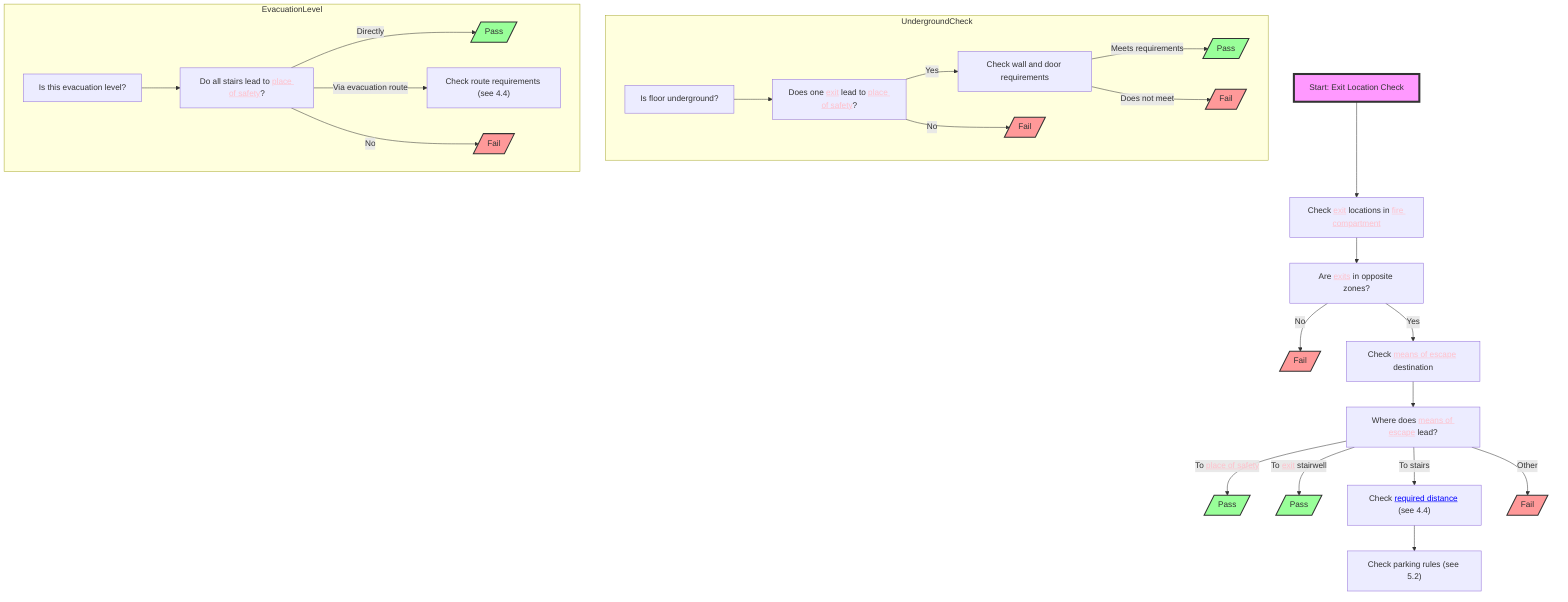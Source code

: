 flowchart TD
    S1["Start: Exit Location Check"] --> A["Check <a href='https://ontology.firebim.be/ontology/fbo#Exit' style='color:pink;'>exit</a> locations in <a href='https://ontology.firebim.be/ontology/fbo#FireCompartment' style='color:pink;'>fire compartment</a>"]
    
    A --> B["Are <a href='https://ontology.firebim.be/ontology/fbo#Exit' style='color:pink;'>exits</a> in opposite zones?"]
    B -- No --> C[/"Fail"/]
    B -- Yes --> D["Check <a href='https://ontology.firebim.be/ontology/fbo#MeansOfEscape' style='color:pink;'>means of escape</a> destination"]
    
    D --> E["Where does <a href='https://ontology.firebim.be/ontology/fbo#MeansOfEscape' style='color:pink;'>means of escape</a> lead?"]
    E -- "To <a href='https://ontology.firebim.be/ontology/fbo#PlaceOfSafety' style='color:pink;'>place of safety</a>" --> F[/"Pass"/]
    E -- "To <a href='https://ontology.firebim.be/ontology/fbo#Exit' style='color:pink;'>exit</a> stairwell" --> G[/"Pass"/]
    E -- "To stairs" --> H["Check <a href='https://ontology.firebim.be/ontology/fbo#RequiredDistance' style='color:blue;'>required distance</a> (see 4.4)"]
    E -- Other --> I[/"Fail"/]
    
    subgraph UndergroundCheck
        J["Is floor underground?"] --> K["Does one <a href='https://ontology.firebim.be/ontology/fbo#Exit' style='color:pink;'>exit</a> lead to <a href='https://ontology.firebim.be/ontology/fbo#PlaceOfSafety' style='color:pink;'>place of safety</a>?"]
        K -- Yes --> L["Check wall and door requirements"]
        K -- No --> M[/"Fail"/]
        L -- "Meets requirements" --> N[/"Pass"/]
        L -- "Does not meet" --> O[/"Fail"/]
    end
    
    subgraph EvacuationLevel
        P["Is this evacuation level?"] --> Q["Do all stairs lead to <a href='https://ontology.firebim.be/ontology/fbo#PlaceOfSafety' style='color:pink;'>place of safety</a>?"]
        Q -- "Directly" --> R[/"Pass"/]
        Q -- "Via evacuation route" --> S["Check route requirements (see 4.4)"]
        Q -- "No" --> T[/"Fail"/]
    end
    
    H --> U["Check parking rules (see 5.2)"]

    S1:::startClass
    C:::failClass
    F:::passClass
    G:::passClass
    I:::failClass
    M:::failClass
    N:::passClass
    O:::failClass
    R:::passClass
    T:::failClass

    classDef startClass fill:#f9f,stroke:#333,stroke-width:4px
    classDef passClass fill:#9f9,stroke:#333,stroke-width:2px
    classDef failClass fill:#f99,stroke:#333,stroke-width:2px